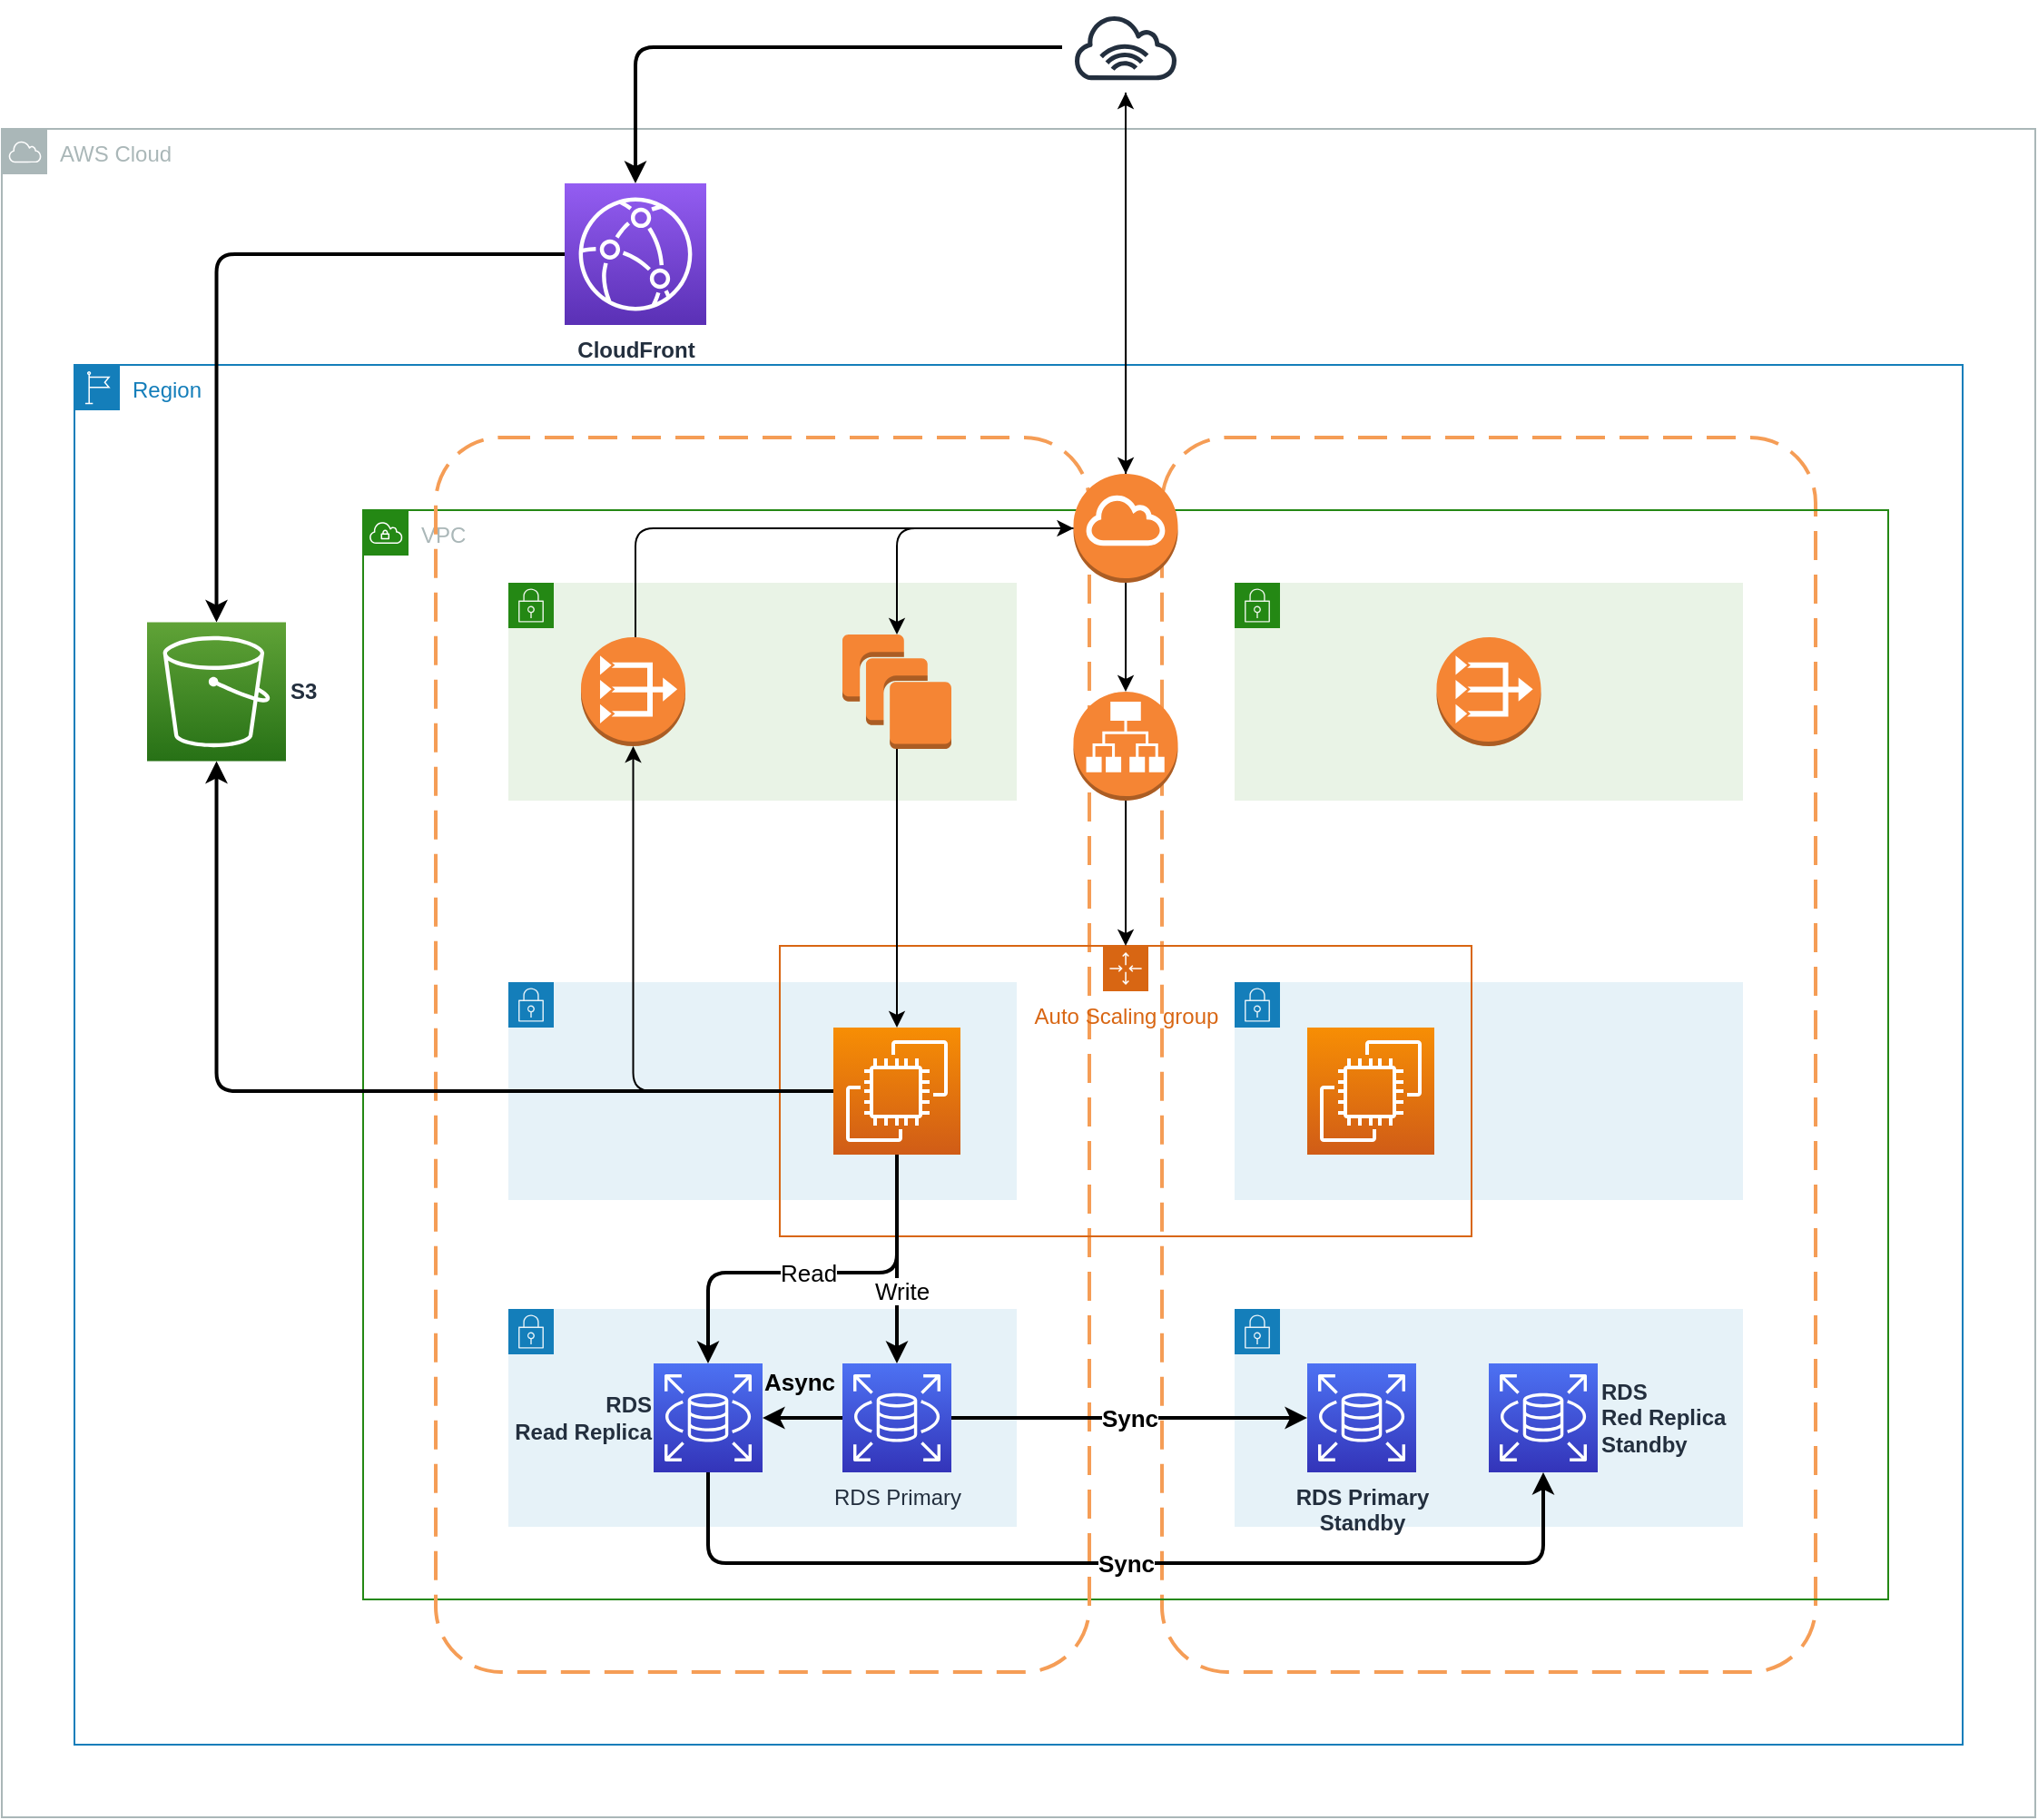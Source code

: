 <mxfile version="21.5.0" type="github">
  <diagram name="페이지-1" id="QqTQGsaNTkBBWMUroI7n">
    <mxGraphModel dx="2049" dy="1101" grid="1" gridSize="10" guides="1" tooltips="1" connect="1" arrows="1" fold="1" page="1" pageScale="1" pageWidth="827" pageHeight="1169" math="0" shadow="0">
      <root>
        <mxCell id="0" />
        <mxCell id="1" parent="0" />
        <mxCell id="r19DhhztpJvtwKlk5R9B-1" value="AWS Cloud" style="sketch=0;outlineConnect=0;gradientColor=none;html=1;whiteSpace=wrap;fontSize=12;fontStyle=0;shape=mxgraph.aws4.group;grIcon=mxgraph.aws4.group_aws_cloud;strokeColor=#AAB7B8;fillColor=none;verticalAlign=top;align=left;spacingLeft=30;fontColor=#AAB7B8;dashed=0;" vertex="1" parent="1">
          <mxGeometry x="80" y="100" width="1120" height="930" as="geometry" />
        </mxCell>
        <mxCell id="r19DhhztpJvtwKlk5R9B-2" value="Region" style="points=[[0,0],[0.25,0],[0.5,0],[0.75,0],[1,0],[1,0.25],[1,0.5],[1,0.75],[1,1],[0.75,1],[0.5,1],[0.25,1],[0,1],[0,0.75],[0,0.5],[0,0.25]];outlineConnect=0;gradientColor=none;html=1;whiteSpace=wrap;fontSize=12;fontStyle=0;container=1;pointerEvents=0;collapsible=0;recursiveResize=0;shape=mxgraph.aws4.group;grIcon=mxgraph.aws4.group_region;strokeColor=#147EBA;fillColor=none;verticalAlign=top;align=left;spacingLeft=30;fontColor=#147EBA;" vertex="1" parent="1">
          <mxGeometry x="120" y="230" width="1040" height="760" as="geometry" />
        </mxCell>
        <mxCell id="r19DhhztpJvtwKlk5R9B-3" value="" style="rounded=1;arcSize=10;dashed=1;strokeColor=#F59D56;fillColor=none;gradientColor=none;dashPattern=8 4;strokeWidth=2;" vertex="1" parent="r19DhhztpJvtwKlk5R9B-2">
          <mxGeometry x="599" y="40" width="360" height="680" as="geometry" />
        </mxCell>
        <mxCell id="r19DhhztpJvtwKlk5R9B-4" value="" style="points=[[0,0],[0.25,0],[0.5,0],[0.75,0],[1,0],[1,0.25],[1,0.5],[1,0.75],[1,1],[0.75,1],[0.5,1],[0.25,1],[0,1],[0,0.75],[0,0.5],[0,0.25]];outlineConnect=0;gradientColor=none;html=1;whiteSpace=wrap;fontSize=12;fontStyle=0;container=1;pointerEvents=0;collapsible=0;recursiveResize=0;shape=mxgraph.aws4.group;grIcon=mxgraph.aws4.group_security_group;grStroke=0;strokeColor=#147EBA;fillColor=#E6F2F8;verticalAlign=top;align=left;spacingLeft=30;fontColor=#147EBA;dashed=0;" vertex="1" parent="r19DhhztpJvtwKlk5R9B-2">
          <mxGeometry x="639" y="340" width="280" height="120" as="geometry" />
        </mxCell>
        <mxCell id="r19DhhztpJvtwKlk5R9B-5" value="VPC" style="points=[[0,0],[0.25,0],[0.5,0],[0.75,0],[1,0],[1,0.25],[1,0.5],[1,0.75],[1,1],[0.75,1],[0.5,1],[0.25,1],[0,1],[0,0.75],[0,0.5],[0,0.25]];outlineConnect=0;gradientColor=none;html=1;whiteSpace=wrap;fontSize=12;fontStyle=0;container=0;pointerEvents=0;collapsible=0;recursiveResize=0;shape=mxgraph.aws4.group;grIcon=mxgraph.aws4.group_vpc;strokeColor=#248814;fillColor=none;verticalAlign=top;align=left;spacingLeft=30;fontColor=#AAB7B8;dashed=0;" vertex="1" parent="r19DhhztpJvtwKlk5R9B-2">
          <mxGeometry x="159" y="80" width="840" height="600" as="geometry" />
        </mxCell>
        <mxCell id="r19DhhztpJvtwKlk5R9B-6" value="" style="sketch=0;points=[[0,0,0],[0.25,0,0],[0.5,0,0],[0.75,0,0],[1,0,0],[0,1,0],[0.25,1,0],[0.5,1,0],[0.75,1,0],[1,1,0],[0,0.25,0],[0,0.5,0],[0,0.75,0],[1,0.25,0],[1,0.5,0],[1,0.75,0]];outlineConnect=0;fontColor=#232F3E;gradientColor=#F78E04;gradientDirection=north;fillColor=#D05C17;strokeColor=#ffffff;dashed=0;verticalLabelPosition=bottom;verticalAlign=top;align=center;html=1;fontSize=12;fontStyle=0;aspect=fixed;shape=mxgraph.aws4.resourceIcon;resIcon=mxgraph.aws4.ec2;" vertex="1" parent="r19DhhztpJvtwKlk5R9B-2">
          <mxGeometry x="679" y="365" width="70" height="70" as="geometry" />
        </mxCell>
        <mxCell id="r19DhhztpJvtwKlk5R9B-7" value="" style="points=[[0,0],[0.25,0],[0.5,0],[0.75,0],[1,0],[1,0.25],[1,0.5],[1,0.75],[1,1],[0.75,1],[0.5,1],[0.25,1],[0,1],[0,0.75],[0,0.5],[0,0.25]];outlineConnect=0;gradientColor=none;html=1;whiteSpace=wrap;fontSize=12;fontStyle=0;container=1;pointerEvents=0;collapsible=0;recursiveResize=0;shape=mxgraph.aws4.group;grIcon=mxgraph.aws4.group_security_group;grStroke=0;strokeColor=#248814;fillColor=#E9F3E6;verticalAlign=top;align=left;spacingLeft=30;fontColor=#248814;dashed=0;" vertex="1" parent="r19DhhztpJvtwKlk5R9B-2">
          <mxGeometry x="639" y="120" width="280" height="120" as="geometry" />
        </mxCell>
        <mxCell id="r19DhhztpJvtwKlk5R9B-8" value="" style="outlineConnect=0;dashed=0;verticalLabelPosition=bottom;verticalAlign=top;align=center;html=1;shape=mxgraph.aws3.vpc_nat_gateway;fillColor=#F58534;gradientColor=none;" vertex="1" parent="r19DhhztpJvtwKlk5R9B-2">
          <mxGeometry x="750.25" y="150" width="57.5" height="60" as="geometry" />
        </mxCell>
        <mxCell id="r19DhhztpJvtwKlk5R9B-9" value="" style="points=[[0,0],[0.25,0],[0.5,0],[0.75,0],[1,0],[1,0.25],[1,0.5],[1,0.75],[1,1],[0.75,1],[0.5,1],[0.25,1],[0,1],[0,0.75],[0,0.5],[0,0.25]];outlineConnect=0;gradientColor=none;html=1;whiteSpace=wrap;fontSize=12;fontStyle=0;container=1;pointerEvents=0;collapsible=0;recursiveResize=0;shape=mxgraph.aws4.group;grIcon=mxgraph.aws4.group_security_group;grStroke=0;strokeColor=#147EBA;fillColor=#E6F2F8;verticalAlign=top;align=left;spacingLeft=30;fontColor=#147EBA;dashed=0;" vertex="1" parent="r19DhhztpJvtwKlk5R9B-2">
          <mxGeometry x="639" y="520" width="280" height="120" as="geometry" />
        </mxCell>
        <mxCell id="r19DhhztpJvtwKlk5R9B-10" value="RDS Primary&lt;br&gt;Standby" style="sketch=0;points=[[0,0,0],[0.25,0,0],[0.5,0,0],[0.75,0,0],[1,0,0],[0,1,0],[0.25,1,0],[0.5,1,0],[0.75,1,0],[1,1,0],[0,0.25,0],[0,0.5,0],[0,0.75,0],[1,0.25,0],[1,0.5,0],[1,0.75,0]];outlineConnect=0;fontColor=#232F3E;gradientColor=#4D72F3;gradientDirection=north;fillColor=#3334B9;strokeColor=#ffffff;dashed=0;verticalLabelPosition=bottom;verticalAlign=top;align=center;html=1;fontSize=12;fontStyle=1;aspect=fixed;shape=mxgraph.aws4.resourceIcon;resIcon=mxgraph.aws4.rds;" vertex="1" parent="r19DhhztpJvtwKlk5R9B-2">
          <mxGeometry x="679" y="550" width="60" height="60" as="geometry" />
        </mxCell>
        <mxCell id="r19DhhztpJvtwKlk5R9B-11" value="RDS&lt;br&gt;Red Replica&lt;br&gt;Standby" style="sketch=0;points=[[0,0,0],[0.25,0,0],[0.5,0,0],[0.75,0,0],[1,0,0],[0,1,0],[0.25,1,0],[0.5,1,0],[0.75,1,0],[1,1,0],[0,0.25,0],[0,0.5,0],[0,0.75,0],[1,0.25,0],[1,0.5,0],[1,0.75,0]];outlineConnect=0;fontColor=#232F3E;gradientColor=#4D72F3;gradientDirection=north;fillColor=#3334B9;strokeColor=#ffffff;dashed=0;verticalLabelPosition=middle;verticalAlign=middle;align=left;html=1;fontSize=12;fontStyle=1;aspect=fixed;shape=mxgraph.aws4.resourceIcon;resIcon=mxgraph.aws4.rds;labelPosition=right;" vertex="1" parent="r19DhhztpJvtwKlk5R9B-2">
          <mxGeometry x="779" y="550" width="60" height="60" as="geometry" />
        </mxCell>
        <mxCell id="r19DhhztpJvtwKlk5R9B-12" value="" style="rounded=1;arcSize=10;dashed=1;strokeColor=#F59D56;fillColor=none;gradientColor=none;dashPattern=8 4;strokeWidth=2;" vertex="1" parent="r19DhhztpJvtwKlk5R9B-2">
          <mxGeometry x="199" y="40" width="360" height="680" as="geometry" />
        </mxCell>
        <mxCell id="r19DhhztpJvtwKlk5R9B-13" value="" style="points=[[0,0],[0.25,0],[0.5,0],[0.75,0],[1,0],[1,0.25],[1,0.5],[1,0.75],[1,1],[0.75,1],[0.5,1],[0.25,1],[0,1],[0,0.75],[0,0.5],[0,0.25]];outlineConnect=0;gradientColor=none;html=1;whiteSpace=wrap;fontSize=12;fontStyle=0;container=1;pointerEvents=0;collapsible=0;recursiveResize=0;shape=mxgraph.aws4.group;grIcon=mxgraph.aws4.group_security_group;grStroke=0;strokeColor=#248814;fillColor=#E9F3E6;verticalAlign=top;align=left;spacingLeft=30;fontColor=#248814;dashed=0;" vertex="1" parent="r19DhhztpJvtwKlk5R9B-2">
          <mxGeometry x="239" y="120" width="280" height="120" as="geometry" />
        </mxCell>
        <mxCell id="r19DhhztpJvtwKlk5R9B-14" value="" style="outlineConnect=0;dashed=0;verticalLabelPosition=bottom;verticalAlign=top;align=center;html=1;shape=mxgraph.aws3.instances;fillColor=#F58534;gradientColor=none;" vertex="1" parent="r19DhhztpJvtwKlk5R9B-13">
          <mxGeometry x="184" y="28.5" width="60" height="63" as="geometry" />
        </mxCell>
        <mxCell id="r19DhhztpJvtwKlk5R9B-15" value="" style="points=[[0,0],[0.25,0],[0.5,0],[0.75,0],[1,0],[1,0.25],[1,0.5],[1,0.75],[1,1],[0.75,1],[0.5,1],[0.25,1],[0,1],[0,0.75],[0,0.5],[0,0.25]];outlineConnect=0;gradientColor=none;html=1;whiteSpace=wrap;fontSize=12;fontStyle=0;container=1;pointerEvents=0;collapsible=0;recursiveResize=0;shape=mxgraph.aws4.group;grIcon=mxgraph.aws4.group_security_group;grStroke=0;strokeColor=#147EBA;fillColor=#E6F2F8;verticalAlign=top;align=left;spacingLeft=30;fontColor=#147EBA;dashed=0;" vertex="1" parent="r19DhhztpJvtwKlk5R9B-2">
          <mxGeometry x="239" y="340" width="280" height="120" as="geometry" />
        </mxCell>
        <mxCell id="r19DhhztpJvtwKlk5R9B-16" value="" style="outlineConnect=0;dashed=0;verticalLabelPosition=bottom;verticalAlign=top;align=center;html=1;shape=mxgraph.aws3.vpc_nat_gateway;fillColor=#F58534;gradientColor=none;" vertex="1" parent="r19DhhztpJvtwKlk5R9B-2">
          <mxGeometry x="279" y="150" width="57.5" height="60" as="geometry" />
        </mxCell>
        <mxCell id="r19DhhztpJvtwKlk5R9B-17" value="Auto Scaling group" style="points=[[0,0],[0.25,0],[0.5,0],[0.75,0],[1,0],[1,0.25],[1,0.5],[1,0.75],[1,1],[0.75,1],[0.5,1],[0.25,1],[0,1],[0,0.75],[0,0.5],[0,0.25]];outlineConnect=0;gradientColor=none;html=1;whiteSpace=wrap;fontSize=12;fontStyle=0;container=1;pointerEvents=0;collapsible=0;recursiveResize=0;shape=mxgraph.aws4.groupCenter;grIcon=mxgraph.aws4.group_auto_scaling_group;grStroke=1;strokeColor=#D86613;fillColor=none;verticalAlign=top;align=center;fontColor=#D86613;spacingTop=25;" vertex="1" parent="r19DhhztpJvtwKlk5R9B-2">
          <mxGeometry x="388.5" y="320" width="381" height="160" as="geometry" />
        </mxCell>
        <mxCell id="r19DhhztpJvtwKlk5R9B-18" style="edgeStyle=orthogonalEdgeStyle;rounded=1;orthogonalLoop=1;jettySize=auto;html=1;" edge="1" parent="r19DhhztpJvtwKlk5R9B-2" source="r19DhhztpJvtwKlk5R9B-31" target="r19DhhztpJvtwKlk5R9B-16">
          <mxGeometry relative="1" as="geometry" />
        </mxCell>
        <mxCell id="r19DhhztpJvtwKlk5R9B-19" style="edgeStyle=orthogonalEdgeStyle;rounded=0;orthogonalLoop=1;jettySize=auto;html=1;" edge="1" parent="r19DhhztpJvtwKlk5R9B-2" source="r19DhhztpJvtwKlk5R9B-14" target="r19DhhztpJvtwKlk5R9B-31">
          <mxGeometry relative="1" as="geometry" />
        </mxCell>
        <mxCell id="r19DhhztpJvtwKlk5R9B-20" value="" style="outlineConnect=0;dashed=0;verticalLabelPosition=bottom;verticalAlign=top;align=center;html=1;shape=mxgraph.aws3.internet_gateway;fillColor=#F58534;gradientColor=none;" vertex="1" parent="r19DhhztpJvtwKlk5R9B-2">
          <mxGeometry x="550.25" y="60" width="57.5" height="60" as="geometry" />
        </mxCell>
        <mxCell id="r19DhhztpJvtwKlk5R9B-21" style="edgeStyle=orthogonalEdgeStyle;rounded=1;orthogonalLoop=1;jettySize=auto;html=1;entryX=0;entryY=0.5;entryDx=0;entryDy=0;entryPerimeter=0;" edge="1" parent="r19DhhztpJvtwKlk5R9B-2" source="r19DhhztpJvtwKlk5R9B-16" target="r19DhhztpJvtwKlk5R9B-20">
          <mxGeometry relative="1" as="geometry">
            <Array as="points">
              <mxPoint x="309" y="90" />
            </Array>
          </mxGeometry>
        </mxCell>
        <mxCell id="r19DhhztpJvtwKlk5R9B-22" style="edgeStyle=orthogonalEdgeStyle;rounded=1;orthogonalLoop=1;jettySize=auto;html=1;" edge="1" parent="r19DhhztpJvtwKlk5R9B-2" source="r19DhhztpJvtwKlk5R9B-20" target="r19DhhztpJvtwKlk5R9B-14">
          <mxGeometry relative="1" as="geometry" />
        </mxCell>
        <mxCell id="r19DhhztpJvtwKlk5R9B-23" value="" style="points=[[0,0],[0.25,0],[0.5,0],[0.75,0],[1,0],[1,0.25],[1,0.5],[1,0.75],[1,1],[0.75,1],[0.5,1],[0.25,1],[0,1],[0,0.75],[0,0.5],[0,0.25]];outlineConnect=0;gradientColor=none;html=1;whiteSpace=wrap;fontSize=12;fontStyle=0;container=1;pointerEvents=0;collapsible=0;recursiveResize=0;shape=mxgraph.aws4.group;grIcon=mxgraph.aws4.group_security_group;grStroke=0;strokeColor=#147EBA;fillColor=#E6F2F8;verticalAlign=top;align=left;spacingLeft=30;fontColor=#147EBA;dashed=0;" vertex="1" parent="r19DhhztpJvtwKlk5R9B-2">
          <mxGeometry x="239" y="520" width="280" height="120" as="geometry" />
        </mxCell>
        <mxCell id="r19DhhztpJvtwKlk5R9B-24" value="" style="outlineConnect=0;dashed=0;verticalLabelPosition=middle;verticalAlign=middle;align=left;html=1;shape=mxgraph.aws3.application_load_balancer;fillColor=#F58534;gradientColor=none;labelPosition=right;" vertex="1" parent="r19DhhztpJvtwKlk5R9B-2">
          <mxGeometry x="550.25" y="180" width="57.5" height="60" as="geometry" />
        </mxCell>
        <mxCell id="r19DhhztpJvtwKlk5R9B-25" style="edgeStyle=orthogonalEdgeStyle;rounded=0;orthogonalLoop=1;jettySize=auto;html=1;" edge="1" parent="r19DhhztpJvtwKlk5R9B-2" source="r19DhhztpJvtwKlk5R9B-24" target="r19DhhztpJvtwKlk5R9B-17">
          <mxGeometry relative="1" as="geometry" />
        </mxCell>
        <mxCell id="r19DhhztpJvtwKlk5R9B-26" style="edgeStyle=orthogonalEdgeStyle;rounded=0;orthogonalLoop=1;jettySize=auto;html=1;entryX=0.5;entryY=0;entryDx=0;entryDy=0;entryPerimeter=0;" edge="1" parent="r19DhhztpJvtwKlk5R9B-2" source="r19DhhztpJvtwKlk5R9B-20" target="r19DhhztpJvtwKlk5R9B-24">
          <mxGeometry relative="1" as="geometry" />
        </mxCell>
        <mxCell id="r19DhhztpJvtwKlk5R9B-27" value="Async" style="edgeStyle=orthogonalEdgeStyle;rounded=0;orthogonalLoop=1;jettySize=auto;html=1;labelBackgroundColor=none;fontSize=13;fontStyle=1;strokeWidth=2;" edge="1" parent="r19DhhztpJvtwKlk5R9B-2" source="r19DhhztpJvtwKlk5R9B-28" target="r19DhhztpJvtwKlk5R9B-34">
          <mxGeometry x="0.091" y="-20" relative="1" as="geometry">
            <mxPoint as="offset" />
          </mxGeometry>
        </mxCell>
        <mxCell id="r19DhhztpJvtwKlk5R9B-28" value="RDS Primary" style="sketch=0;points=[[0,0,0],[0.25,0,0],[0.5,0,0],[0.75,0,0],[1,0,0],[0,1,0],[0.25,1,0],[0.5,1,0],[0.75,1,0],[1,1,0],[0,0.25,0],[0,0.5,0],[0,0.75,0],[1,0.25,0],[1,0.5,0],[1,0.75,0]];outlineConnect=0;fontColor=#232F3E;gradientColor=#4D72F3;gradientDirection=north;fillColor=#3334B9;strokeColor=#ffffff;dashed=0;verticalLabelPosition=bottom;verticalAlign=top;align=center;html=1;fontSize=12;fontStyle=0;aspect=fixed;shape=mxgraph.aws4.resourceIcon;resIcon=mxgraph.aws4.rds;" vertex="1" parent="r19DhhztpJvtwKlk5R9B-2">
          <mxGeometry x="423" y="550" width="60" height="60" as="geometry" />
        </mxCell>
        <mxCell id="r19DhhztpJvtwKlk5R9B-29" value="Read" style="edgeStyle=orthogonalEdgeStyle;rounded=1;orthogonalLoop=1;jettySize=auto;html=1;fontSize=13;strokeWidth=2;" edge="1" parent="r19DhhztpJvtwKlk5R9B-2" source="r19DhhztpJvtwKlk5R9B-31" target="r19DhhztpJvtwKlk5R9B-34">
          <mxGeometry x="0.043" relative="1" as="geometry">
            <Array as="points">
              <mxPoint x="453" y="500" />
              <mxPoint x="349" y="500" />
            </Array>
            <mxPoint as="offset" />
          </mxGeometry>
        </mxCell>
        <mxCell id="r19DhhztpJvtwKlk5R9B-30" style="edgeStyle=orthogonalEdgeStyle;rounded=1;orthogonalLoop=1;jettySize=auto;html=1;strokeWidth=2;" edge="1" parent="r19DhhztpJvtwKlk5R9B-2" source="r19DhhztpJvtwKlk5R9B-31" target="r19DhhztpJvtwKlk5R9B-33">
          <mxGeometry relative="1" as="geometry" />
        </mxCell>
        <mxCell id="r19DhhztpJvtwKlk5R9B-31" value="" style="sketch=0;points=[[0,0,0],[0.25,0,0],[0.5,0,0],[0.75,0,0],[1,0,0],[0,1,0],[0.25,1,0],[0.5,1,0],[0.75,1,0],[1,1,0],[0,0.25,0],[0,0.5,0],[0,0.75,0],[1,0.25,0],[1,0.5,0],[1,0.75,0]];outlineConnect=0;fontColor=#232F3E;gradientColor=#F78E04;gradientDirection=north;fillColor=#D05C17;strokeColor=#ffffff;dashed=0;verticalLabelPosition=bottom;verticalAlign=top;align=center;html=1;fontSize=12;fontStyle=0;aspect=fixed;shape=mxgraph.aws4.resourceIcon;resIcon=mxgraph.aws4.ec2;" vertex="1" parent="r19DhhztpJvtwKlk5R9B-2">
          <mxGeometry x="418" y="365" width="70" height="70" as="geometry" />
        </mxCell>
        <mxCell id="r19DhhztpJvtwKlk5R9B-32" value="Write" style="edgeStyle=orthogonalEdgeStyle;rounded=0;orthogonalLoop=1;jettySize=auto;html=1;entryX=0.5;entryY=0;entryDx=0;entryDy=0;entryPerimeter=0;align=left;fontSize=13;strokeWidth=2;" edge="1" parent="r19DhhztpJvtwKlk5R9B-2" source="r19DhhztpJvtwKlk5R9B-31" target="r19DhhztpJvtwKlk5R9B-28">
          <mxGeometry x="0.304" y="-14" relative="1" as="geometry">
            <mxPoint as="offset" />
          </mxGeometry>
        </mxCell>
        <mxCell id="r19DhhztpJvtwKlk5R9B-33" value="&lt;b&gt;S3&lt;/b&gt;" style="sketch=0;points=[[0,0,0],[0.25,0,0],[0.5,0,0],[0.75,0,0],[1,0,0],[0,1,0],[0.25,1,0],[0.5,1,0],[0.75,1,0],[1,1,0],[0,0.25,0],[0,0.5,0],[0,0.75,0],[1,0.25,0],[1,0.5,0],[1,0.75,0]];outlineConnect=0;fontColor=#232F3E;gradientColor=#60A337;gradientDirection=north;fillColor=#277116;strokeColor=#ffffff;dashed=0;verticalLabelPosition=middle;verticalAlign=middle;align=left;html=1;fontSize=12;fontStyle=0;aspect=fixed;shape=mxgraph.aws4.resourceIcon;resIcon=mxgraph.aws4.s3;labelPosition=right;" vertex="1" parent="r19DhhztpJvtwKlk5R9B-2">
          <mxGeometry x="40" y="141.75" width="76.5" height="76.5" as="geometry" />
        </mxCell>
        <mxCell id="r19DhhztpJvtwKlk5R9B-34" value="RDS&lt;br&gt;Read Replica" style="sketch=0;points=[[0,0,0],[0.25,0,0],[0.5,0,0],[0.75,0,0],[1,0,0],[0,1,0],[0.25,1,0],[0.5,1,0],[0.75,1,0],[1,1,0],[0,0.25,0],[0,0.5,0],[0,0.75,0],[1,0.25,0],[1,0.5,0],[1,0.75,0]];outlineConnect=0;fontColor=#232F3E;gradientColor=#4D72F3;gradientDirection=north;fillColor=#3334B9;strokeColor=#ffffff;dashed=0;verticalLabelPosition=middle;verticalAlign=middle;align=right;html=1;fontSize=12;fontStyle=1;aspect=fixed;shape=mxgraph.aws4.resourceIcon;resIcon=mxgraph.aws4.rds;labelPosition=left;" vertex="1" parent="r19DhhztpJvtwKlk5R9B-2">
          <mxGeometry x="319" y="550" width="60" height="60" as="geometry" />
        </mxCell>
        <mxCell id="r19DhhztpJvtwKlk5R9B-35" value="Sync" style="edgeStyle=orthogonalEdgeStyle;rounded=1;orthogonalLoop=1;jettySize=auto;html=1;entryX=0.5;entryY=1;entryDx=0;entryDy=0;entryPerimeter=0;fontSize=13;fontStyle=1;strokeWidth=2;" edge="1" parent="r19DhhztpJvtwKlk5R9B-2" source="r19DhhztpJvtwKlk5R9B-34" target="r19DhhztpJvtwKlk5R9B-11">
          <mxGeometry relative="1" as="geometry">
            <Array as="points">
              <mxPoint x="349" y="660" />
              <mxPoint x="809" y="660" />
            </Array>
          </mxGeometry>
        </mxCell>
        <mxCell id="r19DhhztpJvtwKlk5R9B-36" value="Sync" style="edgeStyle=orthogonalEdgeStyle;rounded=0;orthogonalLoop=1;jettySize=auto;html=1;entryX=0;entryY=0.5;entryDx=0;entryDy=0;entryPerimeter=0;fontSize=13;fontStyle=1;strokeWidth=2;" edge="1" parent="r19DhhztpJvtwKlk5R9B-2" source="r19DhhztpJvtwKlk5R9B-28" target="r19DhhztpJvtwKlk5R9B-10">
          <mxGeometry relative="1" as="geometry" />
        </mxCell>
        <mxCell id="r19DhhztpJvtwKlk5R9B-37" style="edgeStyle=orthogonalEdgeStyle;rounded=0;orthogonalLoop=1;jettySize=auto;html=1;" edge="1" parent="1" source="r19DhhztpJvtwKlk5R9B-39" target="r19DhhztpJvtwKlk5R9B-20">
          <mxGeometry relative="1" as="geometry" />
        </mxCell>
        <mxCell id="r19DhhztpJvtwKlk5R9B-38" style="edgeStyle=orthogonalEdgeStyle;rounded=1;orthogonalLoop=1;jettySize=auto;html=1;strokeWidth=2;" edge="1" parent="1" source="r19DhhztpJvtwKlk5R9B-39" target="r19DhhztpJvtwKlk5R9B-42">
          <mxGeometry relative="1" as="geometry" />
        </mxCell>
        <mxCell id="r19DhhztpJvtwKlk5R9B-39" value="" style="sketch=0;outlineConnect=0;fontColor=#232F3E;gradientColor=none;strokeColor=#232F3E;fillColor=#ffffff;dashed=0;verticalLabelPosition=bottom;verticalAlign=top;align=center;html=1;fontSize=12;fontStyle=0;shape=mxgraph.aws4.resourceIcon;resIcon=mxgraph.aws4.internet_alt1;" vertex="1" parent="1">
          <mxGeometry x="664" y="30" width="70" height="50" as="geometry" />
        </mxCell>
        <mxCell id="r19DhhztpJvtwKlk5R9B-40" style="edgeStyle=orthogonalEdgeStyle;rounded=0;orthogonalLoop=1;jettySize=auto;html=1;" edge="1" parent="1" source="r19DhhztpJvtwKlk5R9B-20" target="r19DhhztpJvtwKlk5R9B-39">
          <mxGeometry relative="1" as="geometry" />
        </mxCell>
        <mxCell id="r19DhhztpJvtwKlk5R9B-41" style="edgeStyle=orthogonalEdgeStyle;rounded=1;orthogonalLoop=1;jettySize=auto;html=1;strokeWidth=2;" edge="1" parent="1" source="r19DhhztpJvtwKlk5R9B-42" target="r19DhhztpJvtwKlk5R9B-33">
          <mxGeometry relative="1" as="geometry" />
        </mxCell>
        <mxCell id="r19DhhztpJvtwKlk5R9B-42" value="&lt;b&gt;CloudFront&lt;/b&gt;" style="sketch=0;points=[[0,0,0],[0.25,0,0],[0.5,0,0],[0.75,0,0],[1,0,0],[0,1,0],[0.25,1,0],[0.5,1,0],[0.75,1,0],[1,1,0],[0,0.25,0],[0,0.5,0],[0,0.75,0],[1,0.25,0],[1,0.5,0],[1,0.75,0]];outlineConnect=0;fontColor=#232F3E;gradientColor=#945DF2;gradientDirection=north;fillColor=#5A30B5;strokeColor=#ffffff;dashed=0;verticalLabelPosition=bottom;verticalAlign=top;align=center;html=1;fontSize=12;fontStyle=0;aspect=fixed;shape=mxgraph.aws4.resourceIcon;resIcon=mxgraph.aws4.cloudfront;" vertex="1" parent="1">
          <mxGeometry x="390" y="130" width="78" height="78" as="geometry" />
        </mxCell>
      </root>
    </mxGraphModel>
  </diagram>
</mxfile>
